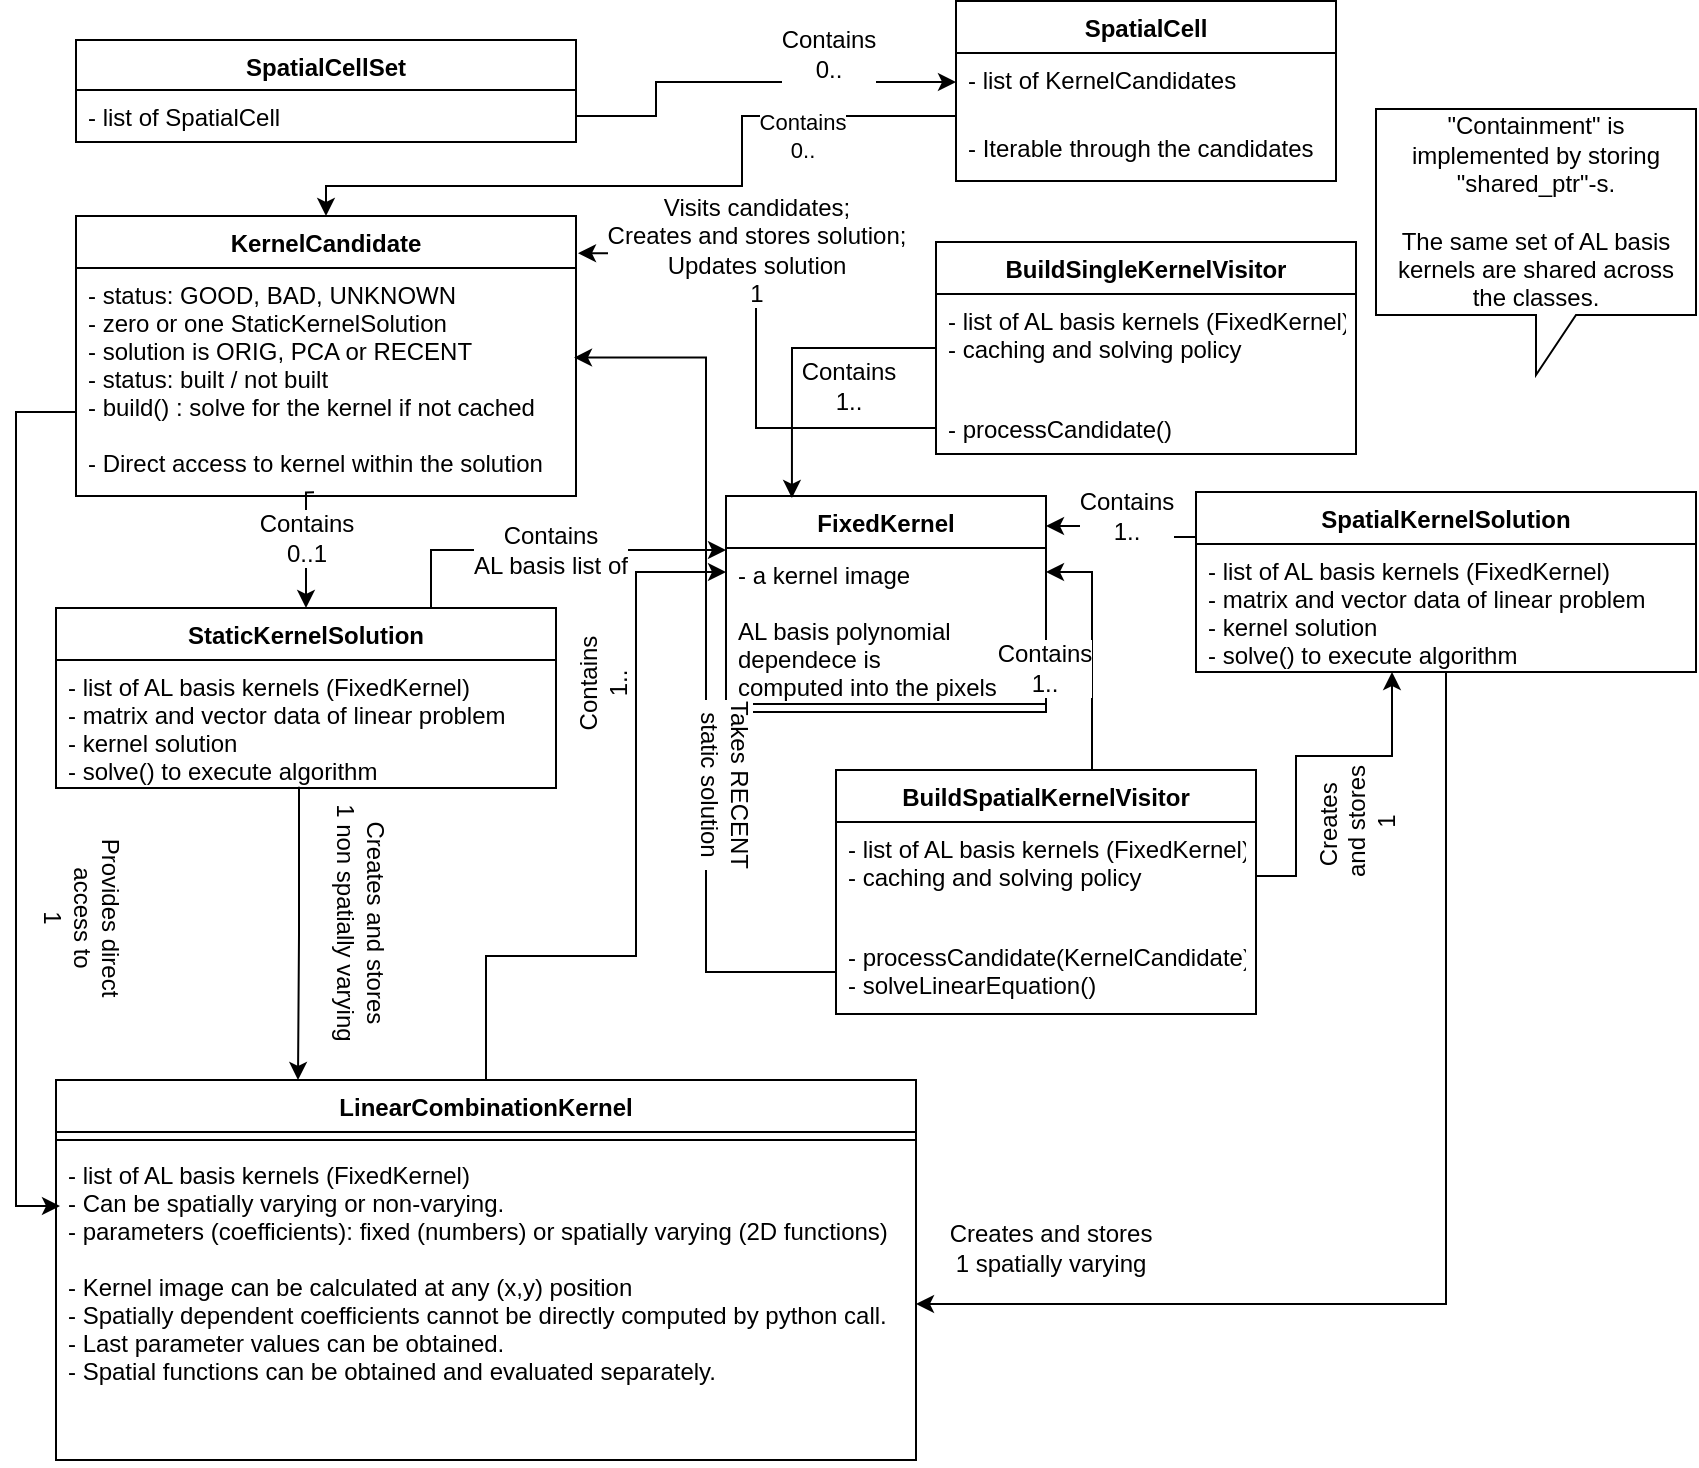 <mxfile version="10.6.7" type="device"><diagram id="69lAjpG5EIWKgLmL0d2c" name="Page-1"><mxGraphModel dx="358" dy="334" grid="1" gridSize="10" guides="1" tooltips="1" connect="1" arrows="1" fold="1" page="1" pageScale="1" pageWidth="850" pageHeight="1100" math="0" shadow="0"><root><mxCell id="0"/><mxCell id="1" parent="0"/><mxCell id="20dVC1dkJoR9RvPOGroP-22" value="SpatialCellSet" style="swimlane;fontStyle=1;align=center;verticalAlign=top;childLayout=stackLayout;horizontal=1;startSize=25;horizontalStack=0;resizeParent=1;resizeParentMax=0;resizeLast=0;collapsible=1;marginBottom=0;" parent="1" vertex="1"><mxGeometry x="37" y="22" width="250" height="51" as="geometry"/></mxCell><mxCell id="20dVC1dkJoR9RvPOGroP-23" value="- list of SpatialCell" style="text;strokeColor=none;fillColor=none;align=left;verticalAlign=top;spacingLeft=4;spacingRight=4;overflow=hidden;rotatable=0;points=[[0,0.5],[1,0.5]];portConstraint=eastwest;" parent="20dVC1dkJoR9RvPOGroP-22" vertex="1"><mxGeometry y="25" width="250" height="26" as="geometry"/></mxCell><mxCell id="20dVC1dkJoR9RvPOGroP-36" value="KernelCandidate" style="swimlane;fontStyle=1;align=center;verticalAlign=top;childLayout=stackLayout;horizontal=1;startSize=26;horizontalStack=0;resizeParent=1;resizeParentMax=0;resizeLast=0;collapsible=1;marginBottom=0;" parent="1" vertex="1"><mxGeometry x="37" y="110" width="250" height="140" as="geometry"/></mxCell><mxCell id="20dVC1dkJoR9RvPOGroP-37" value="- status: GOOD, BAD, UNKNOWN&#10;- zero or one StaticKernelSolution&#10;- solution is ORIG, PCA or RECENT&#10;- status: built / not built&#10;- build() : solve for the kernel if not cached&#10;&#10;- Direct access to kernel within the solution&#10;&#10;" style="text;strokeColor=none;fillColor=none;align=left;verticalAlign=top;spacingLeft=4;spacingRight=4;overflow=hidden;rotatable=0;points=[[0,0.5],[1,0.5]];portConstraint=eastwest;" parent="20dVC1dkJoR9RvPOGroP-36" vertex="1"><mxGeometry y="26" width="250" height="114" as="geometry"/></mxCell><mxCell id="20dVC1dkJoR9RvPOGroP-41" value="LinearCombinationKernel" style="swimlane;fontStyle=1;align=center;verticalAlign=top;childLayout=stackLayout;horizontal=1;startSize=26;horizontalStack=0;resizeParent=1;resizeParentMax=0;resizeLast=0;collapsible=1;marginBottom=0;" parent="1" vertex="1"><mxGeometry x="27" y="542" width="430" height="190" as="geometry"/></mxCell><mxCell id="20dVC1dkJoR9RvPOGroP-43" value="" style="line;strokeWidth=1;fillColor=none;align=left;verticalAlign=middle;spacingTop=-1;spacingLeft=3;spacingRight=3;rotatable=0;labelPosition=right;points=[];portConstraint=eastwest;" parent="20dVC1dkJoR9RvPOGroP-41" vertex="1"><mxGeometry y="26" width="430" height="8" as="geometry"/></mxCell><mxCell id="20dVC1dkJoR9RvPOGroP-42" value="- list of AL basis kernels (FixedKernel)&#10;- Can be spatially varying or non-varying. &#10;- parameters (coefficients): fixed (numbers) or spatially varying (2D functions)&#10;&#10;- Kernel image can be calculated at any (x,y) position&#10;- Spatially dependent coefficients cannot be directly computed by python call.&#10;- Last parameter values can be obtained.&#10;- Spatial functions can be obtained and evaluated separately.&#10;&#10;" style="text;strokeColor=none;fillColor=none;align=left;verticalAlign=top;spacingLeft=4;spacingRight=4;overflow=hidden;rotatable=0;points=[[0,0.5],[1,0.5]];portConstraint=eastwest;" parent="20dVC1dkJoR9RvPOGroP-41" vertex="1"><mxGeometry y="34" width="430" height="156" as="geometry"/></mxCell><mxCell id="20dVC1dkJoR9RvPOGroP-45" value="BuildSingleKernelVisitor" style="swimlane;fontStyle=1;align=center;verticalAlign=top;childLayout=stackLayout;horizontal=1;startSize=26;horizontalStack=0;resizeParent=1;resizeParentMax=0;resizeLast=0;collapsible=1;marginBottom=0;" parent="1" vertex="1"><mxGeometry x="467" y="123" width="210" height="106" as="geometry"/></mxCell><mxCell id="20dVC1dkJoR9RvPOGroP-46" value="- list of AL basis kernels (FixedKernel)&#10;- caching and solving policy&#10;" style="text;strokeColor=none;fillColor=none;align=left;verticalAlign=top;spacingLeft=4;spacingRight=4;overflow=hidden;rotatable=0;points=[[0,0.5],[1,0.5]];portConstraint=eastwest;" parent="20dVC1dkJoR9RvPOGroP-45" vertex="1"><mxGeometry y="26" width="210" height="54" as="geometry"/></mxCell><mxCell id="20dVC1dkJoR9RvPOGroP-48" value="- processCandidate()" style="text;strokeColor=none;fillColor=none;align=left;verticalAlign=top;spacingLeft=4;spacingRight=4;overflow=hidden;rotatable=0;points=[[0,0.5],[1,0.5]];portConstraint=eastwest;" parent="20dVC1dkJoR9RvPOGroP-45" vertex="1"><mxGeometry y="80" width="210" height="26" as="geometry"/></mxCell><mxCell id="20dVC1dkJoR9RvPOGroP-49" value="SpatialCell" style="swimlane;fontStyle=1;align=center;verticalAlign=top;childLayout=stackLayout;horizontal=1;startSize=26;horizontalStack=0;resizeParent=1;resizeParentMax=0;resizeLast=0;collapsible=1;marginBottom=0;" parent="1" vertex="1"><mxGeometry x="477" y="2.5" width="190" height="90" as="geometry"><mxRectangle x="430" y="37" width="125" height="26" as="alternateBounds"/></mxGeometry></mxCell><mxCell id="20dVC1dkJoR9RvPOGroP-50" value="- list of KernelCandidates&#10;" style="text;strokeColor=none;fillColor=none;align=left;verticalAlign=top;spacingLeft=4;spacingRight=4;overflow=hidden;rotatable=0;points=[[0,0.5],[1,0.5]];portConstraint=eastwest;" parent="20dVC1dkJoR9RvPOGroP-49" vertex="1"><mxGeometry y="26" width="190" height="34" as="geometry"/></mxCell><mxCell id="63GL7q3aM_QoPTdr0Wct-24" value="- Iterable through the candidates&#10;" style="text;strokeColor=none;fillColor=none;align=left;verticalAlign=top;spacingLeft=4;spacingRight=4;overflow=hidden;rotatable=0;points=[[0,0.5],[1,0.5]];portConstraint=eastwest;" parent="20dVC1dkJoR9RvPOGroP-49" vertex="1"><mxGeometry y="60" width="190" height="30" as="geometry"/></mxCell><mxCell id="63GL7q3aM_QoPTdr0Wct-55" value="Contains&lt;br&gt;AL basis list of&lt;br&gt;" style="edgeStyle=orthogonalEdgeStyle;rounded=0;orthogonalLoop=1;jettySize=auto;html=1;exitX=0.75;exitY=0;exitDx=0;exitDy=0;entryX=0;entryY=0.25;entryDx=0;entryDy=0;fontSize=12;" parent="1" source="63GL7q3aM_QoPTdr0Wct-2" target="63GL7q3aM_QoPTdr0Wct-11" edge="1"><mxGeometry relative="1" as="geometry"/></mxCell><mxCell id="63GL7q3aM_QoPTdr0Wct-2" value="StaticKernelSolution" style="swimlane;fontStyle=1;align=center;verticalAlign=top;childLayout=stackLayout;horizontal=1;startSize=26;horizontalStack=0;resizeParent=1;resizeParentMax=0;resizeLast=0;collapsible=1;marginBottom=0;" parent="1" vertex="1"><mxGeometry x="27" y="306" width="250" height="90" as="geometry"/></mxCell><mxCell id="63GL7q3aM_QoPTdr0Wct-3" value="- list of AL basis kernels (FixedKernel)&#10;- matrix and vector data of linear problem&#10;- kernel solution&#10;- solve() to execute algorithm&#10;" style="text;strokeColor=none;fillColor=none;align=left;verticalAlign=top;spacingLeft=4;spacingRight=4;overflow=hidden;rotatable=0;points=[[0,0.5],[1,0.5]];portConstraint=eastwest;" parent="63GL7q3aM_QoPTdr0Wct-2" vertex="1"><mxGeometry y="26" width="250" height="64" as="geometry"/></mxCell><mxCell id="63GL7q3aM_QoPTdr0Wct-11" value="FixedKernel" style="swimlane;fontStyle=1;align=center;verticalAlign=top;childLayout=stackLayout;horizontal=1;startSize=26;horizontalStack=0;resizeParent=1;resizeParentMax=0;resizeLast=0;collapsible=1;marginBottom=0;" parent="1" vertex="1"><mxGeometry x="362" y="250" width="160" height="108" as="geometry"/></mxCell><mxCell id="63GL7q3aM_QoPTdr0Wct-13" value="- a kernel image&#10;&#10;AL basis polynomial &#10;dependece is&#10;computed into the pixels" style="text;strokeColor=none;fillColor=none;align=left;verticalAlign=top;spacingLeft=4;spacingRight=4;overflow=hidden;rotatable=0;points=[[0,0.5],[1,0.5]];portConstraint=eastwest;" parent="63GL7q3aM_QoPTdr0Wct-11" vertex="1"><mxGeometry y="26" width="160" height="74" as="geometry"/></mxCell><mxCell id="63GL7q3aM_QoPTdr0Wct-16" value="" style="line;strokeWidth=1;fillColor=none;align=left;verticalAlign=middle;spacingTop=-1;spacingLeft=3;spacingRight=3;rotatable=0;labelPosition=right;points=[];portConstraint=eastwest;" parent="63GL7q3aM_QoPTdr0Wct-11" vertex="1"><mxGeometry y="100" width="160" height="8" as="geometry"/></mxCell><mxCell id="63GL7q3aM_QoPTdr0Wct-19" style="edgeStyle=orthogonalEdgeStyle;rounded=0;orthogonalLoop=1;jettySize=auto;html=1;exitX=1;exitY=0.5;exitDx=0;exitDy=0;" parent="1" source="20dVC1dkJoR9RvPOGroP-23" target="20dVC1dkJoR9RvPOGroP-50" edge="1"><mxGeometry relative="1" as="geometry"><Array as="points"><mxPoint x="327" y="60"/><mxPoint x="327" y="43"/></Array><mxPoint x="460" y="43" as="targetPoint"/></mxGeometry></mxCell><mxCell id="63GL7q3aM_QoPTdr0Wct-21" value="Contains&lt;br&gt;0..&lt;br&gt;" style="text;html=1;resizable=0;points=[];align=center;verticalAlign=middle;labelBackgroundColor=#ffffff;" parent="63GL7q3aM_QoPTdr0Wct-19" vertex="1" connectable="0"><mxGeometry x="0.386" y="1" relative="1" as="geometry"><mxPoint x="-1" y="-13" as="offset"/></mxGeometry></mxCell><mxCell id="63GL7q3aM_QoPTdr0Wct-25" style="edgeStyle=orthogonalEdgeStyle;rounded=0;orthogonalLoop=1;jettySize=auto;html=1;exitX=0;exitY=0.5;exitDx=0;exitDy=0;entryX=1.004;entryY=0.133;entryDx=0;entryDy=0;entryPerimeter=0;" parent="1" source="20dVC1dkJoR9RvPOGroP-48" target="20dVC1dkJoR9RvPOGroP-36" edge="1"><mxGeometry relative="1" as="geometry"/></mxCell><mxCell id="63GL7q3aM_QoPTdr0Wct-26" value="Visits candidates;&lt;br&gt;Creates and stores solution;&lt;br&gt;Updates solution&lt;br&gt;1&lt;br&gt;" style="text;html=1;resizable=0;points=[];align=center;verticalAlign=middle;labelBackgroundColor=#ffffff;rotation=0;" parent="63GL7q3aM_QoPTdr0Wct-25" vertex="1" connectable="0"><mxGeometry x="0.345" y="-2" relative="1" as="geometry"><mxPoint x="1" as="offset"/></mxGeometry></mxCell><mxCell id="63GL7q3aM_QoPTdr0Wct-27" style="edgeStyle=orthogonalEdgeStyle;rounded=0;orthogonalLoop=1;jettySize=auto;html=1;entryX=0.5;entryY=0;entryDx=0;entryDy=0;exitX=0.476;exitY=0.984;exitDx=0;exitDy=0;exitPerimeter=0;" parent="1" source="20dVC1dkJoR9RvPOGroP-37" target="63GL7q3aM_QoPTdr0Wct-2" edge="1"><mxGeometry relative="1" as="geometry"><Array as="points"><mxPoint x="152" y="248"/></Array></mxGeometry></mxCell><mxCell id="63GL7q3aM_QoPTdr0Wct-28" value="Contains&lt;br&gt;0..1&lt;br&gt;" style="text;html=1;resizable=0;points=[];align=center;verticalAlign=middle;labelBackgroundColor=#ffffff;" parent="63GL7q3aM_QoPTdr0Wct-27" vertex="1" connectable="0"><mxGeometry x="0.675" y="2" relative="1" as="geometry"><mxPoint x="-2" y="-25" as="offset"/></mxGeometry></mxCell><mxCell id="63GL7q3aM_QoPTdr0Wct-30" value="Contains&lt;br&gt;0..&lt;br&gt;" style="edgeStyle=orthogonalEdgeStyle;rounded=0;orthogonalLoop=1;jettySize=auto;html=1;entryX=0.5;entryY=0;entryDx=0;entryDy=0;" parent="1" source="20dVC1dkJoR9RvPOGroP-49" target="20dVC1dkJoR9RvPOGroP-36" edge="1"><mxGeometry x="-0.578" y="10" relative="1" as="geometry"><mxPoint x="410" y="60" as="sourcePoint"/><Array as="points"><mxPoint x="370" y="60"/><mxPoint x="370" y="95"/><mxPoint x="162" y="95"/></Array><mxPoint as="offset"/></mxGeometry></mxCell><mxCell id="63GL7q3aM_QoPTdr0Wct-32" value="BuildSpatialKernelVisitor" style="swimlane;fontStyle=1;align=center;verticalAlign=top;childLayout=stackLayout;horizontal=1;startSize=26;horizontalStack=0;resizeParent=1;resizeParentMax=0;resizeLast=0;collapsible=1;marginBottom=0;" parent="1" vertex="1"><mxGeometry x="417" y="387" width="210" height="122" as="geometry"/></mxCell><mxCell id="63GL7q3aM_QoPTdr0Wct-33" value="- list of AL basis kernels (FixedKernel)&#10;- caching and solving policy&#10;" style="text;strokeColor=none;fillColor=none;align=left;verticalAlign=top;spacingLeft=4;spacingRight=4;overflow=hidden;rotatable=0;points=[[0,0.5],[1,0.5]];portConstraint=eastwest;" parent="63GL7q3aM_QoPTdr0Wct-32" vertex="1"><mxGeometry y="26" width="210" height="54" as="geometry"/></mxCell><mxCell id="63GL7q3aM_QoPTdr0Wct-35" value="- processCandidate(KernelCandidate)&#10;- solveLinearEquation()&#10;" style="text;strokeColor=none;fillColor=none;align=left;verticalAlign=top;spacingLeft=4;spacingRight=4;overflow=hidden;rotatable=0;points=[[0,0.5],[1,0.5]];portConstraint=eastwest;" parent="63GL7q3aM_QoPTdr0Wct-32" vertex="1"><mxGeometry y="80" width="210" height="42" as="geometry"/></mxCell><mxCell id="63GL7q3aM_QoPTdr0Wct-42" value="Creates and stores&lt;br&gt;1 spatially varying&lt;br style=&quot;font-size: 12px&quot;&gt;" style="edgeStyle=orthogonalEdgeStyle;rounded=0;orthogonalLoop=1;jettySize=auto;html=1;entryX=1;entryY=0.5;entryDx=0;entryDy=0;fontSize=12;" parent="1" source="63GL7q3aM_QoPTdr0Wct-36" target="20dVC1dkJoR9RvPOGroP-42" edge="1"><mxGeometry x="0.769" y="-28" relative="1" as="geometry"><mxPoint as="offset"/></mxGeometry></mxCell><mxCell id="63GL7q3aM_QoPTdr0Wct-56" style="edgeStyle=orthogonalEdgeStyle;rounded=0;orthogonalLoop=1;jettySize=auto;html=1;exitX=0;exitY=0.25;exitDx=0;exitDy=0;fontSize=12;" parent="1" source="63GL7q3aM_QoPTdr0Wct-36" edge="1"><mxGeometry relative="1" as="geometry"><Array as="points"><mxPoint x="545" y="271"/><mxPoint x="545" y="265"/></Array><mxPoint x="522" y="265" as="targetPoint"/></mxGeometry></mxCell><mxCell id="63GL7q3aM_QoPTdr0Wct-57" value="Contains&lt;br&gt;1..&lt;br&gt;" style="text;html=1;resizable=0;points=[];align=center;verticalAlign=middle;labelBackgroundColor=#ffffff;fontSize=12;" parent="63GL7q3aM_QoPTdr0Wct-56" vertex="1" connectable="0"><mxGeometry x="-0.552" y="2" relative="1" as="geometry"><mxPoint x="-17" y="-13" as="offset"/></mxGeometry></mxCell><mxCell id="63GL7q3aM_QoPTdr0Wct-36" value="SpatialKernelSolution" style="swimlane;fontStyle=1;align=center;verticalAlign=top;childLayout=stackLayout;horizontal=1;startSize=26;horizontalStack=0;resizeParent=1;resizeParentMax=0;resizeLast=0;collapsible=1;marginBottom=0;" parent="1" vertex="1"><mxGeometry x="597" y="248" width="250" height="90" as="geometry"/></mxCell><mxCell id="63GL7q3aM_QoPTdr0Wct-37" value="- list of AL basis kernels (FixedKernel)&#10;- matrix and vector data of linear problem&#10;- kernel solution&#10;- solve() to execute algorithm&#10;" style="text;strokeColor=none;fillColor=none;align=left;verticalAlign=top;spacingLeft=4;spacingRight=4;overflow=hidden;rotatable=0;points=[[0,0.5],[1,0.5]];portConstraint=eastwest;" parent="63GL7q3aM_QoPTdr0Wct-36" vertex="1"><mxGeometry y="26" width="250" height="64" as="geometry"/></mxCell><mxCell id="63GL7q3aM_QoPTdr0Wct-38" style="edgeStyle=orthogonalEdgeStyle;rounded=0;orthogonalLoop=1;jettySize=auto;html=1;exitX=0.5;exitY=0;exitDx=0;exitDy=0;" parent="1" source="20dVC1dkJoR9RvPOGroP-41" edge="1"><mxGeometry relative="1" as="geometry"><Array as="points"><mxPoint x="242" y="480"/><mxPoint x="317" y="480"/><mxPoint x="317" y="288"/></Array><mxPoint x="362" y="288" as="targetPoint"/></mxGeometry></mxCell><mxCell id="63GL7q3aM_QoPTdr0Wct-39" value="Contains&lt;br&gt;1..&lt;br&gt;" style="text;html=1;resizable=0;points=[];align=center;verticalAlign=middle;labelBackgroundColor=#ffffff;rotation=-90;" parent="63GL7q3aM_QoPTdr0Wct-38" vertex="1" connectable="0"><mxGeometry x="0.722" relative="1" as="geometry"><mxPoint x="-17" y="49" as="offset"/></mxGeometry></mxCell><mxCell id="63GL7q3aM_QoPTdr0Wct-44" style="edgeStyle=orthogonalEdgeStyle;rounded=0;orthogonalLoop=1;jettySize=auto;html=1;exitX=0.75;exitY=0;exitDx=0;exitDy=0;" parent="1" source="63GL7q3aM_QoPTdr0Wct-32" edge="1"><mxGeometry relative="1" as="geometry"><Array as="points"><mxPoint x="545" y="288"/></Array><mxPoint x="522" y="288" as="targetPoint"/></mxGeometry></mxCell><mxCell id="63GL7q3aM_QoPTdr0Wct-45" value="Contains&lt;br&gt;1..&lt;br&gt;" style="text;html=1;resizable=0;points=[];align=center;verticalAlign=middle;labelBackgroundColor=#ffffff;" parent="63GL7q3aM_QoPTdr0Wct-44" vertex="1" connectable="0"><mxGeometry x="0.286" y="1" relative="1" as="geometry"><mxPoint x="-23" y="16.5" as="offset"/></mxGeometry></mxCell><mxCell id="63GL7q3aM_QoPTdr0Wct-50" style="edgeStyle=orthogonalEdgeStyle;rounded=0;orthogonalLoop=1;jettySize=auto;html=1;exitX=0;exitY=0.5;exitDx=0;exitDy=0;entryX=0.206;entryY=0.009;entryDx=0;entryDy=0;entryPerimeter=0;" parent="1" source="20dVC1dkJoR9RvPOGroP-46" target="63GL7q3aM_QoPTdr0Wct-11" edge="1"><mxGeometry relative="1" as="geometry"><mxPoint x="387" y="250" as="targetPoint"/><Array as="points"><mxPoint x="395" y="176"/></Array></mxGeometry></mxCell><mxCell id="63GL7q3aM_QoPTdr0Wct-51" value="Contains&lt;br&gt;1..&lt;br&gt;" style="text;html=1;resizable=0;points=[];align=center;verticalAlign=middle;labelBackgroundColor=#ffffff;" parent="63GL7q3aM_QoPTdr0Wct-50" vertex="1" connectable="0"><mxGeometry x="-0.271" y="3" relative="1" as="geometry"><mxPoint x="9" y="16" as="offset"/></mxGeometry></mxCell><mxCell id="63GL7q3aM_QoPTdr0Wct-52" value="" style="edgeStyle=orthogonalEdgeStyle;rounded=0;orthogonalLoop=1;jettySize=auto;html=1;entryX=0.996;entryY=0.393;entryDx=0;entryDy=0;entryPerimeter=0;fontSize=12;" parent="1" source="63GL7q3aM_QoPTdr0Wct-35" target="20dVC1dkJoR9RvPOGroP-37" edge="1"><mxGeometry x="-0.312" y="-20" relative="1" as="geometry"><mxPoint as="offset"/></mxGeometry></mxCell><mxCell id="63GL7q3aM_QoPTdr0Wct-54" value="Takes RECENT&lt;br&gt;static solution&lt;br&gt;" style="text;html=1;resizable=0;points=[];align=center;verticalAlign=middle;labelBackgroundColor=#ffffff;fontSize=12;rotation=90;" parent="63GL7q3aM_QoPTdr0Wct-52" vertex="1" connectable="0"><mxGeometry x="-0.221" y="1" relative="1" as="geometry"><mxPoint x="11" y="11" as="offset"/></mxGeometry></mxCell><mxCell id="TvUTqybeu-slV8qQxgDD-1" style="edgeStyle=orthogonalEdgeStyle;rounded=0;orthogonalLoop=1;jettySize=auto;html=1;" parent="1" source="20dVC1dkJoR9RvPOGroP-37" edge="1"><mxGeometry relative="1" as="geometry"><Array as="points"><mxPoint x="7" y="208"/><mxPoint x="7" y="605"/></Array><mxPoint x="29" y="605" as="targetPoint"/></mxGeometry></mxCell><mxCell id="TvUTqybeu-slV8qQxgDD-2" value="Provides direct&lt;br&gt;access to&lt;br&gt;1&lt;br&gt;" style="text;html=1;resizable=0;points=[];align=center;verticalAlign=middle;labelBackgroundColor=#ffffff;rotation=90;" parent="TvUTqybeu-slV8qQxgDD-1" vertex="1" connectable="0"><mxGeometry x="0.1" y="3" relative="1" as="geometry"><mxPoint x="30" y="35" as="offset"/></mxGeometry></mxCell><mxCell id="KUMhPD758RCT5fdX8OlY-2" style="edgeStyle=orthogonalEdgeStyle;rounded=0;orthogonalLoop=1;jettySize=auto;html=1;" parent="1" source="63GL7q3aM_QoPTdr0Wct-33" edge="1"><mxGeometry relative="1" as="geometry"><mxPoint x="695" y="338" as="targetPoint"/><Array as="points"><mxPoint x="647" y="440"/><mxPoint x="647" y="380"/><mxPoint x="695" y="380"/></Array></mxGeometry></mxCell><mxCell id="KUMhPD758RCT5fdX8OlY-3" value="Creates&amp;nbsp;&lt;br&gt;and stores&lt;br&gt;1&lt;br&gt;" style="text;html=1;resizable=0;points=[];align=center;verticalAlign=middle;labelBackgroundColor=#ffffff;rotation=-90;" parent="KUMhPD758RCT5fdX8OlY-2" vertex="1" connectable="0"><mxGeometry x="0.041" y="3" relative="1" as="geometry"><mxPoint x="21.5" y="36" as="offset"/></mxGeometry></mxCell><mxCell id="KUMhPD758RCT5fdX8OlY-6" value="&quot;Containment&quot; is implemented by storing &quot;shared_ptr&quot;-s. &lt;br&gt;&lt;br&gt;The same set of AL basis kernels are shared across the classes.&lt;br&gt;" style="shape=callout;whiteSpace=wrap;html=1;perimeter=calloutPerimeter;" parent="1" vertex="1"><mxGeometry x="687" y="56.5" width="160" height="133" as="geometry"/></mxCell><mxCell id="KUMhPD758RCT5fdX8OlY-10" style="edgeStyle=orthogonalEdgeStyle;rounded=0;orthogonalLoop=1;jettySize=auto;html=1;exitX=0.486;exitY=0.991;exitDx=0;exitDy=0;exitPerimeter=0;" parent="1" source="63GL7q3aM_QoPTdr0Wct-3" edge="1"><mxGeometry relative="1" as="geometry"><mxPoint x="148" y="542" as="targetPoint"/><Array as="points"><mxPoint x="149" y="469"/><mxPoint x="148" y="469"/></Array></mxGeometry></mxCell><mxCell id="KUMhPD758RCT5fdX8OlY-11" value="Creates and stores&lt;br&gt;1 non spatially varying" style="text;html=1;resizable=0;points=[];align=center;verticalAlign=middle;labelBackgroundColor=#ffffff;rotation=90;" parent="KUMhPD758RCT5fdX8OlY-10" vertex="1" connectable="0"><mxGeometry x="-0.296" y="1" relative="1" as="geometry"><mxPoint x="30.5" y="15" as="offset"/></mxGeometry></mxCell></root></mxGraphModel></diagram></mxfile>